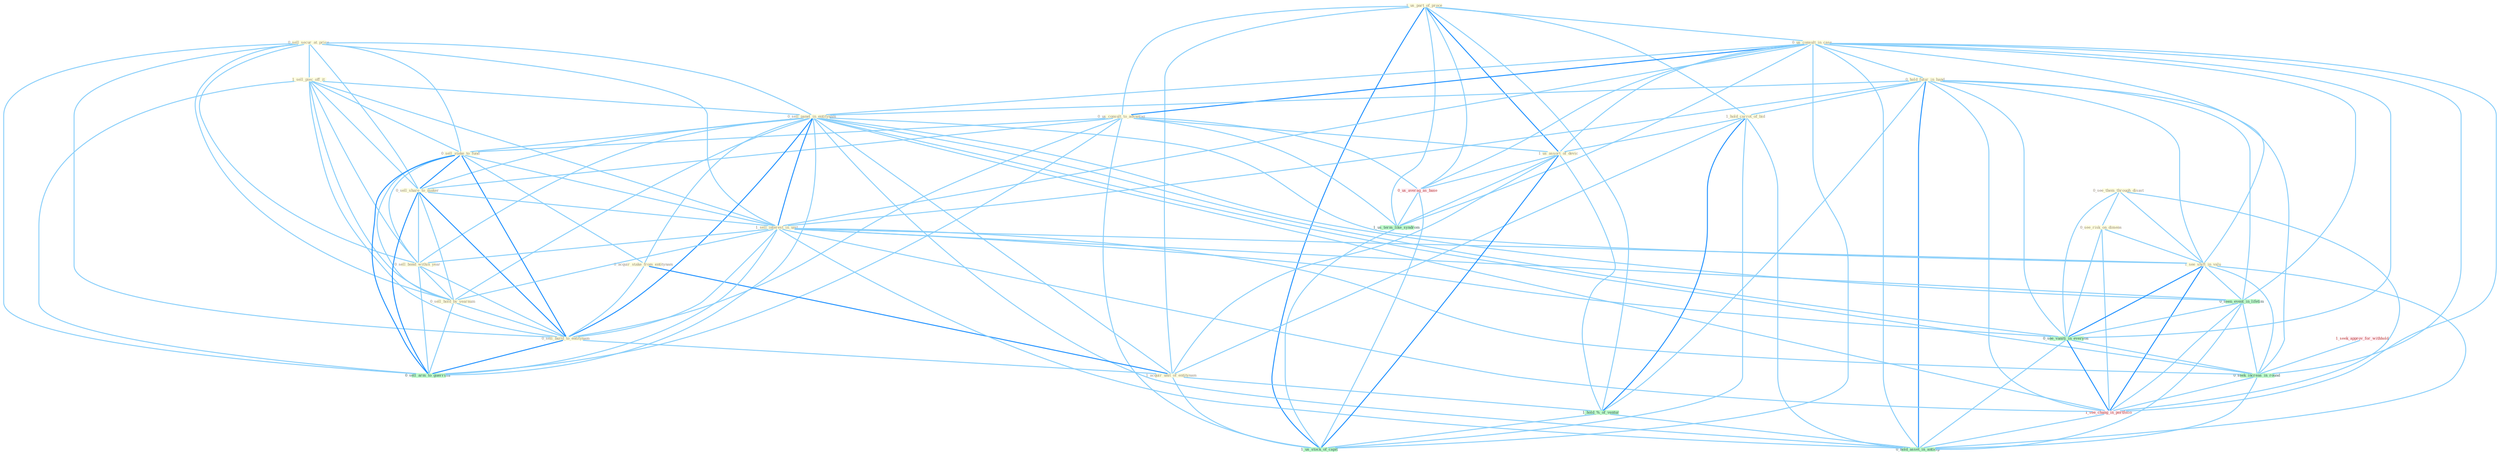 Graph G{ 
    node
    [shape=polygon,style=filled,width=.5,height=.06,color="#BDFCC9",fixedsize=true,fontsize=4,
    fontcolor="#2f4f4f"];
    {node
    [color="#ffffe0", fontcolor="#8b7d6b"] "0_sell_secur_at_price " "0_see_them_through_disast " "1_us_part_of_proce " "1_sell_piec_off_it " "0_us_consult_in_case " "0_us_consult_to_advantag " "0_hold_futur_in_hand " "0_sell_panel_in_entitynam " "0_sell_stake_to_fund " "0_acquir_stake_from_entitynam " "0_see_risk_on_dimens " "0_sell_share_to_maker " "1_sell_interest_in_unit " "0_sell_bond_within_year " "0_sell_hold_by_yearnum " "0_sell_build_to_entitynam " "1_hold_carrot_of_bid " "1_see_shift_in_valu " "1_us_assort_of_devic " "1_acquir_unit_of_entitynam "}
{node [color="#fff0f5", fontcolor="#b22222"] "0_us_averag_as_base " "1_seek_approv_for_withhold " "1_see_chang_in_portfolio "}
edge [color="#B0E2FF"];

	"0_sell_secur_at_price " -- "1_sell_piec_off_it " [w="1", color="#87cefa" ];
	"0_sell_secur_at_price " -- "0_sell_panel_in_entitynam " [w="1", color="#87cefa" ];
	"0_sell_secur_at_price " -- "0_sell_stake_to_fund " [w="1", color="#87cefa" ];
	"0_sell_secur_at_price " -- "0_sell_share_to_maker " [w="1", color="#87cefa" ];
	"0_sell_secur_at_price " -- "1_sell_interest_in_unit " [w="1", color="#87cefa" ];
	"0_sell_secur_at_price " -- "0_sell_bond_within_year " [w="1", color="#87cefa" ];
	"0_sell_secur_at_price " -- "0_sell_hold_by_yearnum " [w="1", color="#87cefa" ];
	"0_sell_secur_at_price " -- "0_sell_build_to_entitynam " [w="1", color="#87cefa" ];
	"0_sell_secur_at_price " -- "0_sell_arm_to_guerrilla " [w="1", color="#87cefa" ];
	"0_see_them_through_disast " -- "0_see_risk_on_dimens " [w="1", color="#87cefa" ];
	"0_see_them_through_disast " -- "1_see_shift_in_valu " [w="1", color="#87cefa" ];
	"0_see_them_through_disast " -- "0_see_vaniti_in_everyon " [w="1", color="#87cefa" ];
	"0_see_them_through_disast " -- "1_see_chang_in_portfolio " [w="1", color="#87cefa" ];
	"1_us_part_of_proce " -- "0_us_consult_in_case " [w="1", color="#87cefa" ];
	"1_us_part_of_proce " -- "0_us_consult_to_advantag " [w="1", color="#87cefa" ];
	"1_us_part_of_proce " -- "1_hold_carrot_of_bid " [w="1", color="#87cefa" ];
	"1_us_part_of_proce " -- "1_us_assort_of_devic " [w="2", color="#1e90ff" , len=0.8];
	"1_us_part_of_proce " -- "1_acquir_unit_of_entitynam " [w="1", color="#87cefa" ];
	"1_us_part_of_proce " -- "0_us_averag_as_base " [w="1", color="#87cefa" ];
	"1_us_part_of_proce " -- "1_us_term_like_syndrom " [w="1", color="#87cefa" ];
	"1_us_part_of_proce " -- "1_hold_%_of_ventur " [w="1", color="#87cefa" ];
	"1_us_part_of_proce " -- "1_us_stock_of_capit " [w="2", color="#1e90ff" , len=0.8];
	"1_sell_piec_off_it " -- "0_sell_panel_in_entitynam " [w="1", color="#87cefa" ];
	"1_sell_piec_off_it " -- "0_sell_stake_to_fund " [w="1", color="#87cefa" ];
	"1_sell_piec_off_it " -- "0_sell_share_to_maker " [w="1", color="#87cefa" ];
	"1_sell_piec_off_it " -- "1_sell_interest_in_unit " [w="1", color="#87cefa" ];
	"1_sell_piec_off_it " -- "0_sell_bond_within_year " [w="1", color="#87cefa" ];
	"1_sell_piec_off_it " -- "0_sell_hold_by_yearnum " [w="1", color="#87cefa" ];
	"1_sell_piec_off_it " -- "0_sell_build_to_entitynam " [w="1", color="#87cefa" ];
	"1_sell_piec_off_it " -- "0_sell_arm_to_guerrilla " [w="1", color="#87cefa" ];
	"0_us_consult_in_case " -- "0_us_consult_to_advantag " [w="2", color="#1e90ff" , len=0.8];
	"0_us_consult_in_case " -- "0_hold_futur_in_hand " [w="1", color="#87cefa" ];
	"0_us_consult_in_case " -- "0_sell_panel_in_entitynam " [w="1", color="#87cefa" ];
	"0_us_consult_in_case " -- "1_sell_interest_in_unit " [w="1", color="#87cefa" ];
	"0_us_consult_in_case " -- "1_see_shift_in_valu " [w="1", color="#87cefa" ];
	"0_us_consult_in_case " -- "1_us_assort_of_devic " [w="1", color="#87cefa" ];
	"0_us_consult_in_case " -- "0_seen_event_in_lifetim " [w="1", color="#87cefa" ];
	"0_us_consult_in_case " -- "0_us_averag_as_base " [w="1", color="#87cefa" ];
	"0_us_consult_in_case " -- "1_us_term_like_syndrom " [w="1", color="#87cefa" ];
	"0_us_consult_in_case " -- "0_see_vaniti_in_everyon " [w="1", color="#87cefa" ];
	"0_us_consult_in_case " -- "0_seek_increas_in_round " [w="1", color="#87cefa" ];
	"0_us_consult_in_case " -- "1_us_stock_of_capit " [w="1", color="#87cefa" ];
	"0_us_consult_in_case " -- "1_see_chang_in_portfolio " [w="1", color="#87cefa" ];
	"0_us_consult_in_case " -- "0_hold_asset_in_anticip " [w="1", color="#87cefa" ];
	"0_us_consult_to_advantag " -- "0_sell_stake_to_fund " [w="1", color="#87cefa" ];
	"0_us_consult_to_advantag " -- "0_sell_share_to_maker " [w="1", color="#87cefa" ];
	"0_us_consult_to_advantag " -- "0_sell_build_to_entitynam " [w="1", color="#87cefa" ];
	"0_us_consult_to_advantag " -- "1_us_assort_of_devic " [w="1", color="#87cefa" ];
	"0_us_consult_to_advantag " -- "0_us_averag_as_base " [w="1", color="#87cefa" ];
	"0_us_consult_to_advantag " -- "1_us_term_like_syndrom " [w="1", color="#87cefa" ];
	"0_us_consult_to_advantag " -- "0_sell_arm_to_guerrilla " [w="1", color="#87cefa" ];
	"0_us_consult_to_advantag " -- "1_us_stock_of_capit " [w="1", color="#87cefa" ];
	"0_hold_futur_in_hand " -- "0_sell_panel_in_entitynam " [w="1", color="#87cefa" ];
	"0_hold_futur_in_hand " -- "1_sell_interest_in_unit " [w="1", color="#87cefa" ];
	"0_hold_futur_in_hand " -- "1_hold_carrot_of_bid " [w="1", color="#87cefa" ];
	"0_hold_futur_in_hand " -- "1_see_shift_in_valu " [w="1", color="#87cefa" ];
	"0_hold_futur_in_hand " -- "0_seen_event_in_lifetim " [w="1", color="#87cefa" ];
	"0_hold_futur_in_hand " -- "1_hold_%_of_ventur " [w="1", color="#87cefa" ];
	"0_hold_futur_in_hand " -- "0_see_vaniti_in_everyon " [w="1", color="#87cefa" ];
	"0_hold_futur_in_hand " -- "0_seek_increas_in_round " [w="1", color="#87cefa" ];
	"0_hold_futur_in_hand " -- "1_see_chang_in_portfolio " [w="1", color="#87cefa" ];
	"0_hold_futur_in_hand " -- "0_hold_asset_in_anticip " [w="2", color="#1e90ff" , len=0.8];
	"0_sell_panel_in_entitynam " -- "0_sell_stake_to_fund " [w="1", color="#87cefa" ];
	"0_sell_panel_in_entitynam " -- "0_acquir_stake_from_entitynam " [w="1", color="#87cefa" ];
	"0_sell_panel_in_entitynam " -- "0_sell_share_to_maker " [w="1", color="#87cefa" ];
	"0_sell_panel_in_entitynam " -- "1_sell_interest_in_unit " [w="2", color="#1e90ff" , len=0.8];
	"0_sell_panel_in_entitynam " -- "0_sell_bond_within_year " [w="1", color="#87cefa" ];
	"0_sell_panel_in_entitynam " -- "0_sell_hold_by_yearnum " [w="1", color="#87cefa" ];
	"0_sell_panel_in_entitynam " -- "0_sell_build_to_entitynam " [w="2", color="#1e90ff" , len=0.8];
	"0_sell_panel_in_entitynam " -- "1_see_shift_in_valu " [w="1", color="#87cefa" ];
	"0_sell_panel_in_entitynam " -- "1_acquir_unit_of_entitynam " [w="1", color="#87cefa" ];
	"0_sell_panel_in_entitynam " -- "0_seen_event_in_lifetim " [w="1", color="#87cefa" ];
	"0_sell_panel_in_entitynam " -- "0_see_vaniti_in_everyon " [w="1", color="#87cefa" ];
	"0_sell_panel_in_entitynam " -- "0_sell_arm_to_guerrilla " [w="1", color="#87cefa" ];
	"0_sell_panel_in_entitynam " -- "0_seek_increas_in_round " [w="1", color="#87cefa" ];
	"0_sell_panel_in_entitynam " -- "1_see_chang_in_portfolio " [w="1", color="#87cefa" ];
	"0_sell_panel_in_entitynam " -- "0_hold_asset_in_anticip " [w="1", color="#87cefa" ];
	"0_sell_stake_to_fund " -- "0_acquir_stake_from_entitynam " [w="1", color="#87cefa" ];
	"0_sell_stake_to_fund " -- "0_sell_share_to_maker " [w="2", color="#1e90ff" , len=0.8];
	"0_sell_stake_to_fund " -- "1_sell_interest_in_unit " [w="1", color="#87cefa" ];
	"0_sell_stake_to_fund " -- "0_sell_bond_within_year " [w="1", color="#87cefa" ];
	"0_sell_stake_to_fund " -- "0_sell_hold_by_yearnum " [w="1", color="#87cefa" ];
	"0_sell_stake_to_fund " -- "0_sell_build_to_entitynam " [w="2", color="#1e90ff" , len=0.8];
	"0_sell_stake_to_fund " -- "0_sell_arm_to_guerrilla " [w="2", color="#1e90ff" , len=0.8];
	"0_acquir_stake_from_entitynam " -- "0_sell_build_to_entitynam " [w="1", color="#87cefa" ];
	"0_acquir_stake_from_entitynam " -- "1_acquir_unit_of_entitynam " [w="2", color="#1e90ff" , len=0.8];
	"0_see_risk_on_dimens " -- "1_see_shift_in_valu " [w="1", color="#87cefa" ];
	"0_see_risk_on_dimens " -- "0_see_vaniti_in_everyon " [w="1", color="#87cefa" ];
	"0_see_risk_on_dimens " -- "1_see_chang_in_portfolio " [w="1", color="#87cefa" ];
	"0_sell_share_to_maker " -- "1_sell_interest_in_unit " [w="1", color="#87cefa" ];
	"0_sell_share_to_maker " -- "0_sell_bond_within_year " [w="1", color="#87cefa" ];
	"0_sell_share_to_maker " -- "0_sell_hold_by_yearnum " [w="1", color="#87cefa" ];
	"0_sell_share_to_maker " -- "0_sell_build_to_entitynam " [w="2", color="#1e90ff" , len=0.8];
	"0_sell_share_to_maker " -- "0_sell_arm_to_guerrilla " [w="2", color="#1e90ff" , len=0.8];
	"1_sell_interest_in_unit " -- "0_sell_bond_within_year " [w="1", color="#87cefa" ];
	"1_sell_interest_in_unit " -- "0_sell_hold_by_yearnum " [w="1", color="#87cefa" ];
	"1_sell_interest_in_unit " -- "0_sell_build_to_entitynam " [w="1", color="#87cefa" ];
	"1_sell_interest_in_unit " -- "1_see_shift_in_valu " [w="1", color="#87cefa" ];
	"1_sell_interest_in_unit " -- "0_seen_event_in_lifetim " [w="1", color="#87cefa" ];
	"1_sell_interest_in_unit " -- "0_see_vaniti_in_everyon " [w="1", color="#87cefa" ];
	"1_sell_interest_in_unit " -- "0_sell_arm_to_guerrilla " [w="1", color="#87cefa" ];
	"1_sell_interest_in_unit " -- "0_seek_increas_in_round " [w="1", color="#87cefa" ];
	"1_sell_interest_in_unit " -- "1_see_chang_in_portfolio " [w="1", color="#87cefa" ];
	"1_sell_interest_in_unit " -- "0_hold_asset_in_anticip " [w="1", color="#87cefa" ];
	"0_sell_bond_within_year " -- "0_sell_hold_by_yearnum " [w="1", color="#87cefa" ];
	"0_sell_bond_within_year " -- "0_sell_build_to_entitynam " [w="1", color="#87cefa" ];
	"0_sell_bond_within_year " -- "0_sell_arm_to_guerrilla " [w="1", color="#87cefa" ];
	"0_sell_hold_by_yearnum " -- "0_sell_build_to_entitynam " [w="1", color="#87cefa" ];
	"0_sell_hold_by_yearnum " -- "0_sell_arm_to_guerrilla " [w="1", color="#87cefa" ];
	"0_sell_build_to_entitynam " -- "1_acquir_unit_of_entitynam " [w="1", color="#87cefa" ];
	"0_sell_build_to_entitynam " -- "0_sell_arm_to_guerrilla " [w="2", color="#1e90ff" , len=0.8];
	"1_hold_carrot_of_bid " -- "1_us_assort_of_devic " [w="1", color="#87cefa" ];
	"1_hold_carrot_of_bid " -- "1_acquir_unit_of_entitynam " [w="1", color="#87cefa" ];
	"1_hold_carrot_of_bid " -- "1_hold_%_of_ventur " [w="2", color="#1e90ff" , len=0.8];
	"1_hold_carrot_of_bid " -- "1_us_stock_of_capit " [w="1", color="#87cefa" ];
	"1_hold_carrot_of_bid " -- "0_hold_asset_in_anticip " [w="1", color="#87cefa" ];
	"1_see_shift_in_valu " -- "0_seen_event_in_lifetim " [w="1", color="#87cefa" ];
	"1_see_shift_in_valu " -- "0_see_vaniti_in_everyon " [w="2", color="#1e90ff" , len=0.8];
	"1_see_shift_in_valu " -- "0_seek_increas_in_round " [w="1", color="#87cefa" ];
	"1_see_shift_in_valu " -- "1_see_chang_in_portfolio " [w="2", color="#1e90ff" , len=0.8];
	"1_see_shift_in_valu " -- "0_hold_asset_in_anticip " [w="1", color="#87cefa" ];
	"1_us_assort_of_devic " -- "1_acquir_unit_of_entitynam " [w="1", color="#87cefa" ];
	"1_us_assort_of_devic " -- "0_us_averag_as_base " [w="1", color="#87cefa" ];
	"1_us_assort_of_devic " -- "1_us_term_like_syndrom " [w="1", color="#87cefa" ];
	"1_us_assort_of_devic " -- "1_hold_%_of_ventur " [w="1", color="#87cefa" ];
	"1_us_assort_of_devic " -- "1_us_stock_of_capit " [w="2", color="#1e90ff" , len=0.8];
	"1_acquir_unit_of_entitynam " -- "1_hold_%_of_ventur " [w="1", color="#87cefa" ];
	"1_acquir_unit_of_entitynam " -- "1_us_stock_of_capit " [w="1", color="#87cefa" ];
	"0_seen_event_in_lifetim " -- "0_see_vaniti_in_everyon " [w="1", color="#87cefa" ];
	"0_seen_event_in_lifetim " -- "0_seek_increas_in_round " [w="1", color="#87cefa" ];
	"0_seen_event_in_lifetim " -- "1_see_chang_in_portfolio " [w="1", color="#87cefa" ];
	"0_seen_event_in_lifetim " -- "0_hold_asset_in_anticip " [w="1", color="#87cefa" ];
	"0_us_averag_as_base " -- "1_us_term_like_syndrom " [w="1", color="#87cefa" ];
	"0_us_averag_as_base " -- "1_us_stock_of_capit " [w="1", color="#87cefa" ];
	"1_us_term_like_syndrom " -- "1_us_stock_of_capit " [w="1", color="#87cefa" ];
	"1_seek_approv_for_withhold " -- "0_seek_increas_in_round " [w="1", color="#87cefa" ];
	"1_hold_%_of_ventur " -- "1_us_stock_of_capit " [w="1", color="#87cefa" ];
	"1_hold_%_of_ventur " -- "0_hold_asset_in_anticip " [w="1", color="#87cefa" ];
	"0_see_vaniti_in_everyon " -- "0_seek_increas_in_round " [w="1", color="#87cefa" ];
	"0_see_vaniti_in_everyon " -- "1_see_chang_in_portfolio " [w="2", color="#1e90ff" , len=0.8];
	"0_see_vaniti_in_everyon " -- "0_hold_asset_in_anticip " [w="1", color="#87cefa" ];
	"0_seek_increas_in_round " -- "1_see_chang_in_portfolio " [w="1", color="#87cefa" ];
	"0_seek_increas_in_round " -- "0_hold_asset_in_anticip " [w="1", color="#87cefa" ];
	"1_see_chang_in_portfolio " -- "0_hold_asset_in_anticip " [w="1", color="#87cefa" ];
}